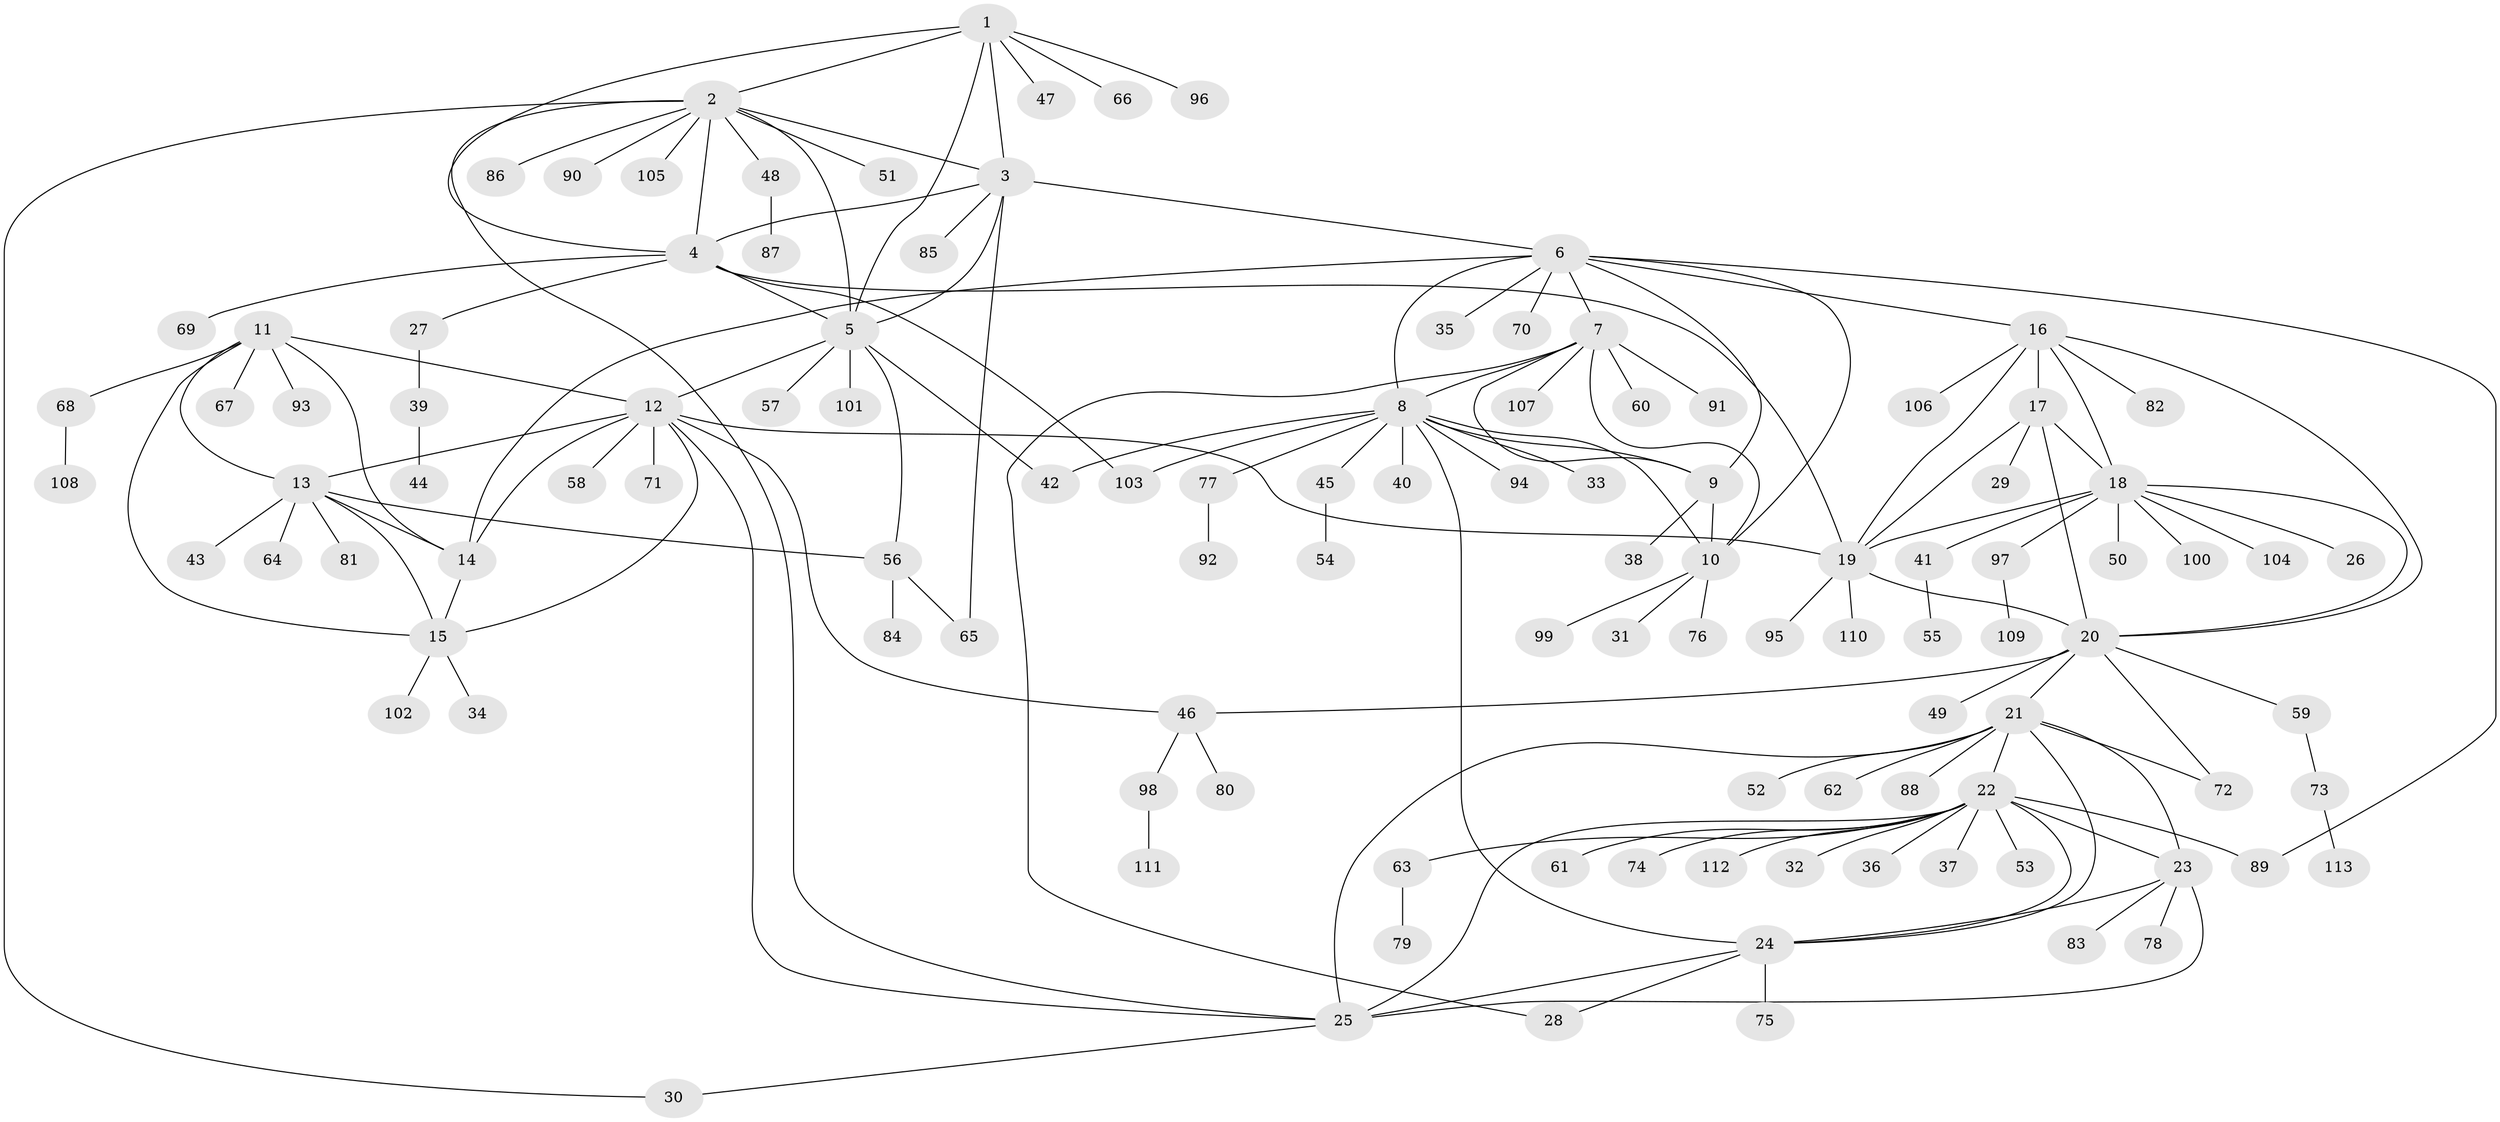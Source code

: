 // coarse degree distribution, {8: 0.022988505747126436, 9: 0.022988505747126436, 11: 0.05747126436781609, 7: 0.034482758620689655, 4: 0.034482758620689655, 6: 0.034482758620689655, 5: 0.034482758620689655, 1: 0.6551724137931034, 2: 0.10344827586206896}
// Generated by graph-tools (version 1.1) at 2025/42/03/06/25 10:42:06]
// undirected, 113 vertices, 157 edges
graph export_dot {
graph [start="1"]
  node [color=gray90,style=filled];
  1;
  2;
  3;
  4;
  5;
  6;
  7;
  8;
  9;
  10;
  11;
  12;
  13;
  14;
  15;
  16;
  17;
  18;
  19;
  20;
  21;
  22;
  23;
  24;
  25;
  26;
  27;
  28;
  29;
  30;
  31;
  32;
  33;
  34;
  35;
  36;
  37;
  38;
  39;
  40;
  41;
  42;
  43;
  44;
  45;
  46;
  47;
  48;
  49;
  50;
  51;
  52;
  53;
  54;
  55;
  56;
  57;
  58;
  59;
  60;
  61;
  62;
  63;
  64;
  65;
  66;
  67;
  68;
  69;
  70;
  71;
  72;
  73;
  74;
  75;
  76;
  77;
  78;
  79;
  80;
  81;
  82;
  83;
  84;
  85;
  86;
  87;
  88;
  89;
  90;
  91;
  92;
  93;
  94;
  95;
  96;
  97;
  98;
  99;
  100;
  101;
  102;
  103;
  104;
  105;
  106;
  107;
  108;
  109;
  110;
  111;
  112;
  113;
  1 -- 2;
  1 -- 3;
  1 -- 4;
  1 -- 5;
  1 -- 47;
  1 -- 66;
  1 -- 96;
  2 -- 3;
  2 -- 4;
  2 -- 5;
  2 -- 25;
  2 -- 30;
  2 -- 48;
  2 -- 51;
  2 -- 86;
  2 -- 90;
  2 -- 105;
  3 -- 4;
  3 -- 5;
  3 -- 6;
  3 -- 65;
  3 -- 85;
  4 -- 5;
  4 -- 19;
  4 -- 27;
  4 -- 69;
  4 -- 103;
  5 -- 12;
  5 -- 42;
  5 -- 56;
  5 -- 57;
  5 -- 101;
  6 -- 7;
  6 -- 8;
  6 -- 9;
  6 -- 10;
  6 -- 14;
  6 -- 16;
  6 -- 35;
  6 -- 70;
  6 -- 89;
  7 -- 8;
  7 -- 9;
  7 -- 10;
  7 -- 28;
  7 -- 60;
  7 -- 91;
  7 -- 107;
  8 -- 9;
  8 -- 10;
  8 -- 24;
  8 -- 33;
  8 -- 40;
  8 -- 42;
  8 -- 45;
  8 -- 77;
  8 -- 94;
  8 -- 103;
  9 -- 10;
  9 -- 38;
  10 -- 31;
  10 -- 76;
  10 -- 99;
  11 -- 12;
  11 -- 13;
  11 -- 14;
  11 -- 15;
  11 -- 67;
  11 -- 68;
  11 -- 93;
  12 -- 13;
  12 -- 14;
  12 -- 15;
  12 -- 19;
  12 -- 25;
  12 -- 46;
  12 -- 58;
  12 -- 71;
  13 -- 14;
  13 -- 15;
  13 -- 43;
  13 -- 56;
  13 -- 64;
  13 -- 81;
  14 -- 15;
  15 -- 34;
  15 -- 102;
  16 -- 17;
  16 -- 18;
  16 -- 19;
  16 -- 20;
  16 -- 82;
  16 -- 106;
  17 -- 18;
  17 -- 19;
  17 -- 20;
  17 -- 29;
  18 -- 19;
  18 -- 20;
  18 -- 26;
  18 -- 41;
  18 -- 50;
  18 -- 97;
  18 -- 100;
  18 -- 104;
  19 -- 20;
  19 -- 95;
  19 -- 110;
  20 -- 21;
  20 -- 46;
  20 -- 49;
  20 -- 59;
  20 -- 72;
  21 -- 22;
  21 -- 23;
  21 -- 24;
  21 -- 25;
  21 -- 52;
  21 -- 62;
  21 -- 72;
  21 -- 88;
  22 -- 23;
  22 -- 24;
  22 -- 25;
  22 -- 32;
  22 -- 36;
  22 -- 37;
  22 -- 53;
  22 -- 61;
  22 -- 63;
  22 -- 74;
  22 -- 89;
  22 -- 112;
  23 -- 24;
  23 -- 25;
  23 -- 78;
  23 -- 83;
  24 -- 25;
  24 -- 28;
  24 -- 75;
  25 -- 30;
  27 -- 39;
  39 -- 44;
  41 -- 55;
  45 -- 54;
  46 -- 80;
  46 -- 98;
  48 -- 87;
  56 -- 65;
  56 -- 84;
  59 -- 73;
  63 -- 79;
  68 -- 108;
  73 -- 113;
  77 -- 92;
  97 -- 109;
  98 -- 111;
}

